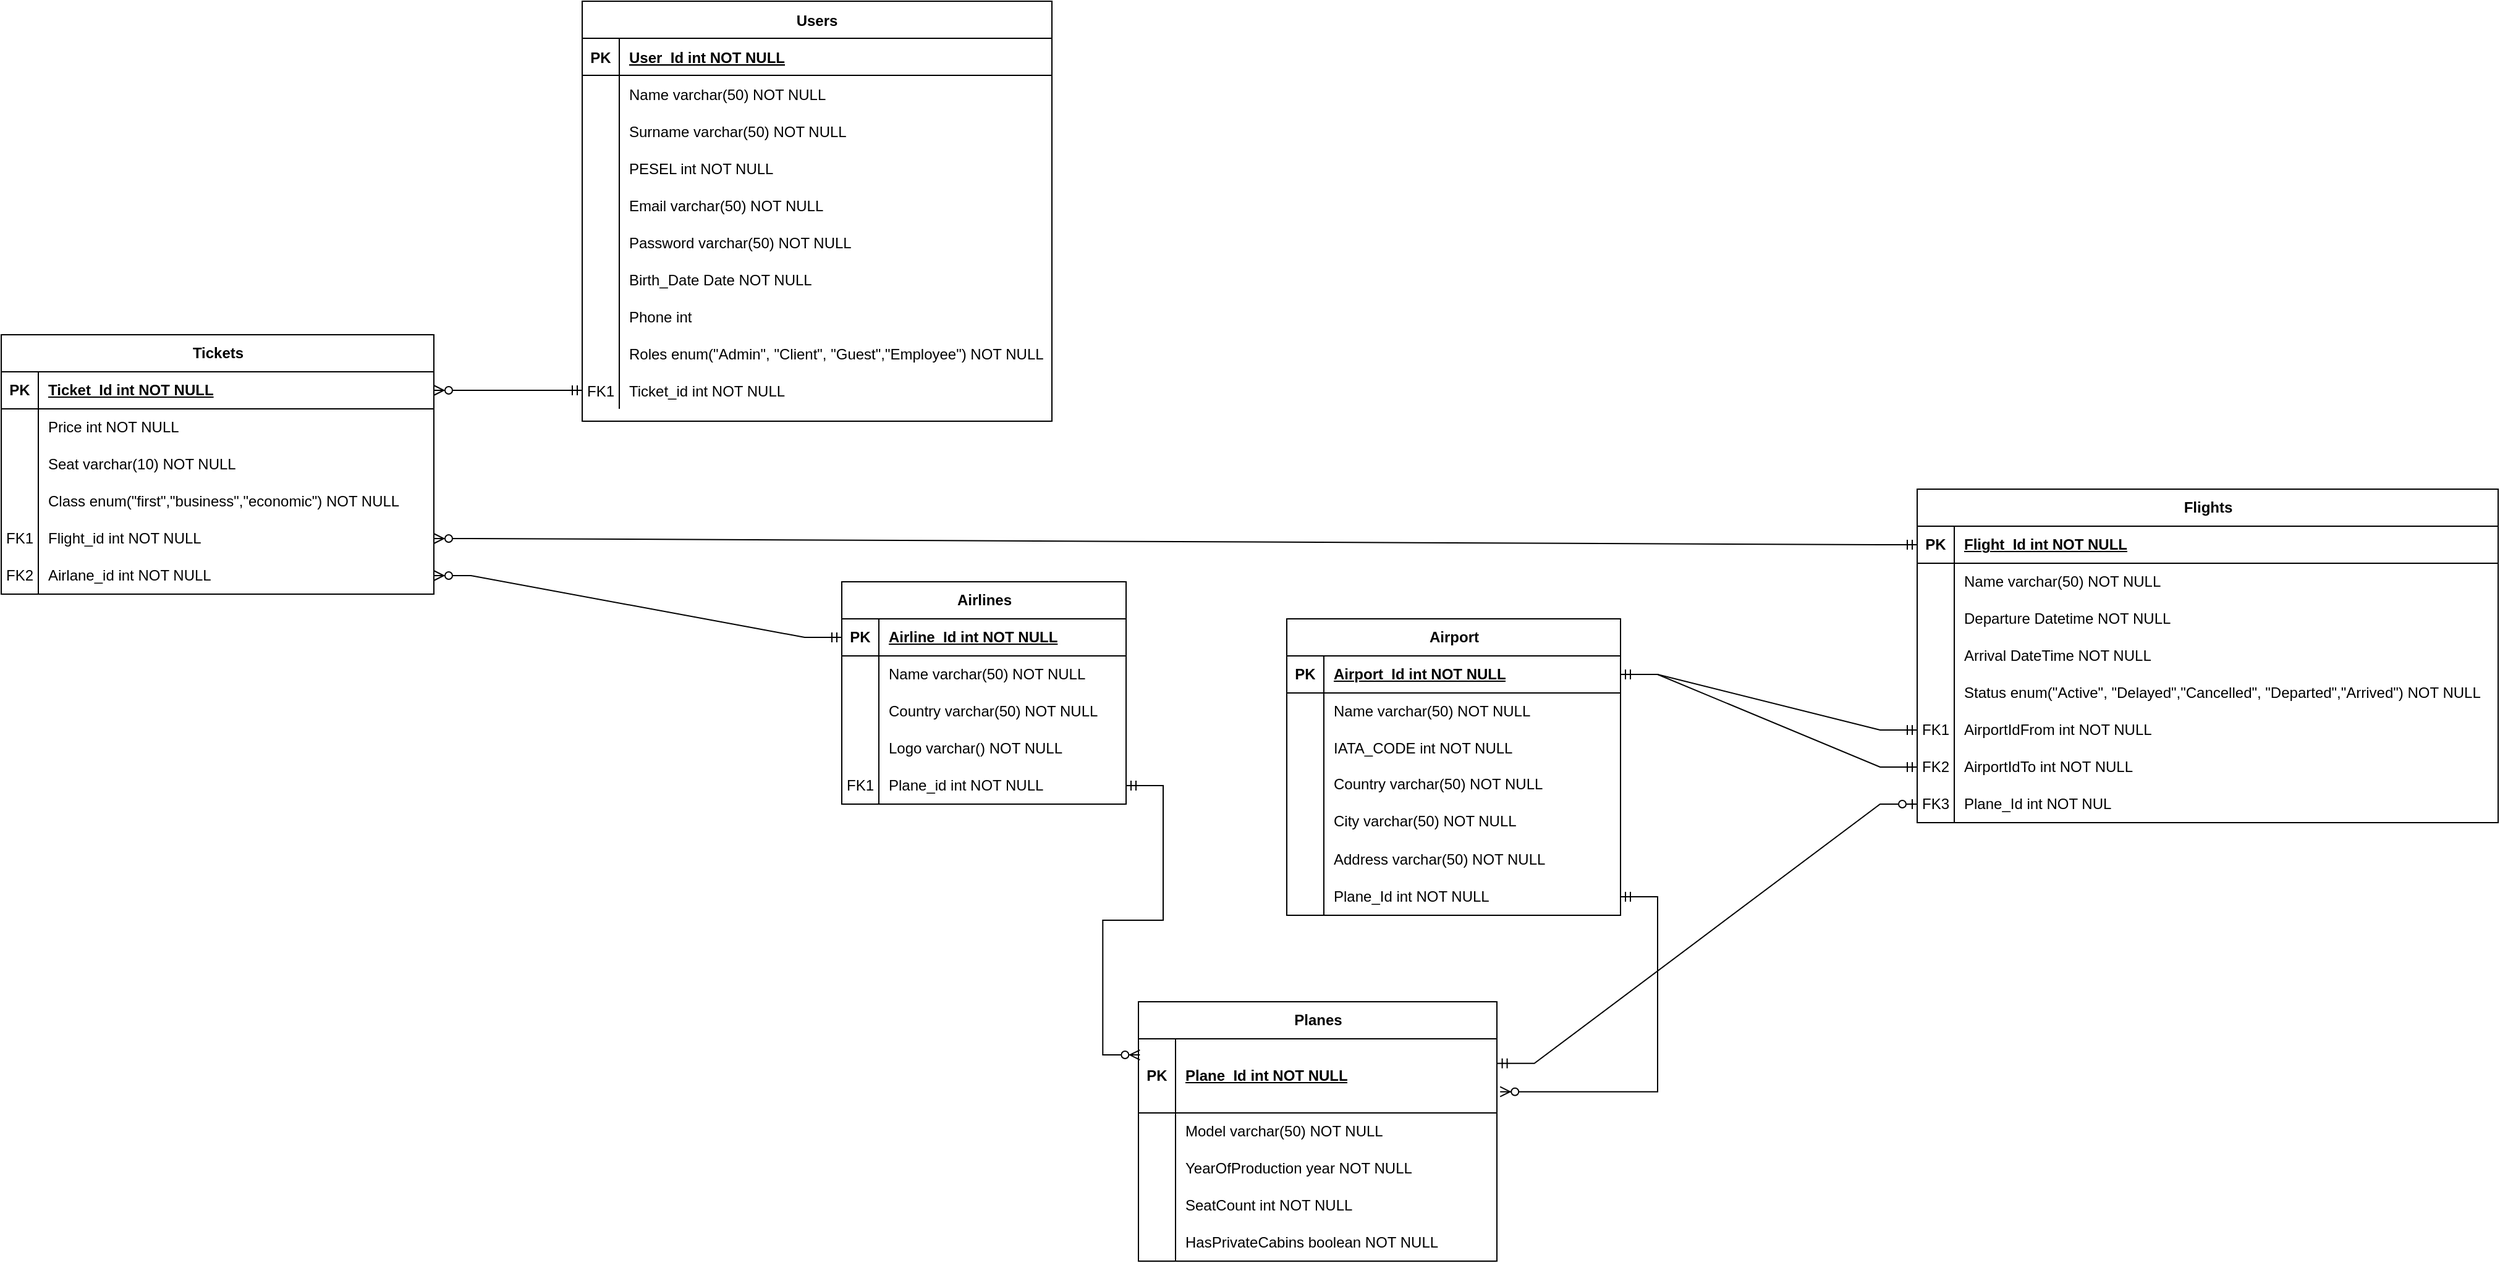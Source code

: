 <mxfile version="24.2.3" type="device">
  <diagram id="R2lEEEUBdFMjLlhIrx00" name="Page-1">
    <mxGraphModel dx="2580" dy="1076" grid="1" gridSize="10" guides="1" tooltips="1" connect="1" arrows="1" fold="1" page="1" pageScale="1" pageWidth="850" pageHeight="1100" math="0" shadow="0" extFonts="Permanent Marker^https://fonts.googleapis.com/css?family=Permanent+Marker">
      <root>
        <mxCell id="0" />
        <mxCell id="1" parent="0" />
        <mxCell id="aeNnhxtuTY4Z6VqnvYtH-1" value="" style="edgeStyle=entityRelationEdgeStyle;fontSize=12;html=1;endArrow=ERzeroToMany;startArrow=ERmandOne;rounded=0;exitX=0;exitY=0.5;exitDx=0;exitDy=0;entryX=1;entryY=0.5;entryDx=0;entryDy=0;" edge="1" parent="1" source="aeNnhxtuTY4Z6VqnvYtH-111" target="aeNnhxtuTY4Z6VqnvYtH-79">
          <mxGeometry width="100" height="100" relative="1" as="geometry">
            <mxPoint x="1250" y="1380" as="sourcePoint" />
            <mxPoint x="1310" y="1120" as="targetPoint" />
            <Array as="points">
              <mxPoint x="1340" y="1315" />
              <mxPoint x="1460" y="1235" />
              <mxPoint x="1380" y="1235" />
            </Array>
          </mxGeometry>
        </mxCell>
        <mxCell id="aeNnhxtuTY4Z6VqnvYtH-2" value="Users" style="shape=table;startSize=30;container=1;collapsible=1;childLayout=tableLayout;fixedRows=1;rowLines=0;fontStyle=1;align=center;resizeLast=1;" vertex="1" parent="1">
          <mxGeometry x="1270" y="720" width="380" height="340" as="geometry" />
        </mxCell>
        <mxCell id="aeNnhxtuTY4Z6VqnvYtH-3" value="" style="shape=partialRectangle;collapsible=0;dropTarget=0;pointerEvents=0;fillColor=none;points=[[0,0.5],[1,0.5]];portConstraint=eastwest;top=0;left=0;right=0;bottom=1;" vertex="1" parent="aeNnhxtuTY4Z6VqnvYtH-2">
          <mxGeometry y="30" width="380" height="30" as="geometry" />
        </mxCell>
        <mxCell id="aeNnhxtuTY4Z6VqnvYtH-4" value="PK" style="shape=partialRectangle;overflow=hidden;connectable=0;fillColor=none;top=0;left=0;bottom=0;right=0;fontStyle=1;" vertex="1" parent="aeNnhxtuTY4Z6VqnvYtH-3">
          <mxGeometry width="30" height="30" as="geometry">
            <mxRectangle width="30" height="30" as="alternateBounds" />
          </mxGeometry>
        </mxCell>
        <mxCell id="aeNnhxtuTY4Z6VqnvYtH-5" value="User_Id int NOT NULL " style="shape=partialRectangle;overflow=hidden;connectable=0;fillColor=none;top=0;left=0;bottom=0;right=0;align=left;spacingLeft=6;fontStyle=5;" vertex="1" parent="aeNnhxtuTY4Z6VqnvYtH-3">
          <mxGeometry x="30" width="350" height="30" as="geometry">
            <mxRectangle width="350" height="30" as="alternateBounds" />
          </mxGeometry>
        </mxCell>
        <mxCell id="aeNnhxtuTY4Z6VqnvYtH-6" value="" style="shape=partialRectangle;collapsible=0;dropTarget=0;pointerEvents=0;fillColor=none;points=[[0,0.5],[1,0.5]];portConstraint=eastwest;top=0;left=0;right=0;bottom=0;" vertex="1" parent="aeNnhxtuTY4Z6VqnvYtH-2">
          <mxGeometry y="60" width="380" height="30" as="geometry" />
        </mxCell>
        <mxCell id="aeNnhxtuTY4Z6VqnvYtH-7" value="" style="shape=partialRectangle;overflow=hidden;connectable=0;fillColor=none;top=0;left=0;bottom=0;right=0;" vertex="1" parent="aeNnhxtuTY4Z6VqnvYtH-6">
          <mxGeometry width="30" height="30" as="geometry">
            <mxRectangle width="30" height="30" as="alternateBounds" />
          </mxGeometry>
        </mxCell>
        <mxCell id="aeNnhxtuTY4Z6VqnvYtH-8" value="Name varchar(50) NOT NULL" style="shape=partialRectangle;overflow=hidden;connectable=0;fillColor=none;top=0;left=0;bottom=0;right=0;align=left;spacingLeft=6;" vertex="1" parent="aeNnhxtuTY4Z6VqnvYtH-6">
          <mxGeometry x="30" width="350" height="30" as="geometry">
            <mxRectangle width="350" height="30" as="alternateBounds" />
          </mxGeometry>
        </mxCell>
        <mxCell id="aeNnhxtuTY4Z6VqnvYtH-9" style="shape=partialRectangle;collapsible=0;dropTarget=0;pointerEvents=0;fillColor=none;points=[[0,0.5],[1,0.5]];portConstraint=eastwest;top=0;left=0;right=0;bottom=0;" vertex="1" parent="aeNnhxtuTY4Z6VqnvYtH-2">
          <mxGeometry y="90" width="380" height="30" as="geometry" />
        </mxCell>
        <mxCell id="aeNnhxtuTY4Z6VqnvYtH-10" style="shape=partialRectangle;overflow=hidden;connectable=0;fillColor=none;top=0;left=0;bottom=0;right=0;" vertex="1" parent="aeNnhxtuTY4Z6VqnvYtH-9">
          <mxGeometry width="30" height="30" as="geometry">
            <mxRectangle width="30" height="30" as="alternateBounds" />
          </mxGeometry>
        </mxCell>
        <mxCell id="aeNnhxtuTY4Z6VqnvYtH-11" value="Surname varchar(50) NOT NULL" style="shape=partialRectangle;overflow=hidden;connectable=0;fillColor=none;top=0;left=0;bottom=0;right=0;align=left;spacingLeft=6;" vertex="1" parent="aeNnhxtuTY4Z6VqnvYtH-9">
          <mxGeometry x="30" width="350" height="30" as="geometry">
            <mxRectangle width="350" height="30" as="alternateBounds" />
          </mxGeometry>
        </mxCell>
        <mxCell id="aeNnhxtuTY4Z6VqnvYtH-12" style="shape=partialRectangle;collapsible=0;dropTarget=0;pointerEvents=0;fillColor=none;points=[[0,0.5],[1,0.5]];portConstraint=eastwest;top=0;left=0;right=0;bottom=0;" vertex="1" parent="aeNnhxtuTY4Z6VqnvYtH-2">
          <mxGeometry y="120" width="380" height="30" as="geometry" />
        </mxCell>
        <mxCell id="aeNnhxtuTY4Z6VqnvYtH-13" style="shape=partialRectangle;overflow=hidden;connectable=0;fillColor=none;top=0;left=0;bottom=0;right=0;" vertex="1" parent="aeNnhxtuTY4Z6VqnvYtH-12">
          <mxGeometry width="30" height="30" as="geometry">
            <mxRectangle width="30" height="30" as="alternateBounds" />
          </mxGeometry>
        </mxCell>
        <mxCell id="aeNnhxtuTY4Z6VqnvYtH-14" value="PESEL int NOT NULL" style="shape=partialRectangle;overflow=hidden;connectable=0;fillColor=none;top=0;left=0;bottom=0;right=0;align=left;spacingLeft=6;" vertex="1" parent="aeNnhxtuTY4Z6VqnvYtH-12">
          <mxGeometry x="30" width="350" height="30" as="geometry">
            <mxRectangle width="350" height="30" as="alternateBounds" />
          </mxGeometry>
        </mxCell>
        <mxCell id="aeNnhxtuTY4Z6VqnvYtH-15" style="shape=partialRectangle;collapsible=0;dropTarget=0;pointerEvents=0;fillColor=none;points=[[0,0.5],[1,0.5]];portConstraint=eastwest;top=0;left=0;right=0;bottom=0;" vertex="1" parent="aeNnhxtuTY4Z6VqnvYtH-2">
          <mxGeometry y="150" width="380" height="30" as="geometry" />
        </mxCell>
        <mxCell id="aeNnhxtuTY4Z6VqnvYtH-16" style="shape=partialRectangle;overflow=hidden;connectable=0;fillColor=none;top=0;left=0;bottom=0;right=0;" vertex="1" parent="aeNnhxtuTY4Z6VqnvYtH-15">
          <mxGeometry width="30" height="30" as="geometry">
            <mxRectangle width="30" height="30" as="alternateBounds" />
          </mxGeometry>
        </mxCell>
        <mxCell id="aeNnhxtuTY4Z6VqnvYtH-17" value="Email varchar(50) NOT NULL" style="shape=partialRectangle;overflow=hidden;connectable=0;fillColor=none;top=0;left=0;bottom=0;right=0;align=left;spacingLeft=6;" vertex="1" parent="aeNnhxtuTY4Z6VqnvYtH-15">
          <mxGeometry x="30" width="350" height="30" as="geometry">
            <mxRectangle width="350" height="30" as="alternateBounds" />
          </mxGeometry>
        </mxCell>
        <mxCell id="aeNnhxtuTY4Z6VqnvYtH-18" style="shape=partialRectangle;collapsible=0;dropTarget=0;pointerEvents=0;fillColor=none;points=[[0,0.5],[1,0.5]];portConstraint=eastwest;top=0;left=0;right=0;bottom=0;" vertex="1" parent="aeNnhxtuTY4Z6VqnvYtH-2">
          <mxGeometry y="180" width="380" height="30" as="geometry" />
        </mxCell>
        <mxCell id="aeNnhxtuTY4Z6VqnvYtH-19" style="shape=partialRectangle;overflow=hidden;connectable=0;fillColor=none;top=0;left=0;bottom=0;right=0;" vertex="1" parent="aeNnhxtuTY4Z6VqnvYtH-18">
          <mxGeometry width="30" height="30" as="geometry">
            <mxRectangle width="30" height="30" as="alternateBounds" />
          </mxGeometry>
        </mxCell>
        <mxCell id="aeNnhxtuTY4Z6VqnvYtH-20" value="Password varchar(50) NOT NULL" style="shape=partialRectangle;overflow=hidden;connectable=0;fillColor=none;top=0;left=0;bottom=0;right=0;align=left;spacingLeft=6;" vertex="1" parent="aeNnhxtuTY4Z6VqnvYtH-18">
          <mxGeometry x="30" width="350" height="30" as="geometry">
            <mxRectangle width="350" height="30" as="alternateBounds" />
          </mxGeometry>
        </mxCell>
        <mxCell id="aeNnhxtuTY4Z6VqnvYtH-21" style="shape=partialRectangle;collapsible=0;dropTarget=0;pointerEvents=0;fillColor=none;points=[[0,0.5],[1,0.5]];portConstraint=eastwest;top=0;left=0;right=0;bottom=0;" vertex="1" parent="aeNnhxtuTY4Z6VqnvYtH-2">
          <mxGeometry y="210" width="380" height="30" as="geometry" />
        </mxCell>
        <mxCell id="aeNnhxtuTY4Z6VqnvYtH-22" style="shape=partialRectangle;overflow=hidden;connectable=0;fillColor=none;top=0;left=0;bottom=0;right=0;" vertex="1" parent="aeNnhxtuTY4Z6VqnvYtH-21">
          <mxGeometry width="30" height="30" as="geometry">
            <mxRectangle width="30" height="30" as="alternateBounds" />
          </mxGeometry>
        </mxCell>
        <mxCell id="aeNnhxtuTY4Z6VqnvYtH-23" value="Birth_Date Date NOT NULL" style="shape=partialRectangle;overflow=hidden;connectable=0;fillColor=none;top=0;left=0;bottom=0;right=0;align=left;spacingLeft=6;" vertex="1" parent="aeNnhxtuTY4Z6VqnvYtH-21">
          <mxGeometry x="30" width="350" height="30" as="geometry">
            <mxRectangle width="350" height="30" as="alternateBounds" />
          </mxGeometry>
        </mxCell>
        <mxCell id="aeNnhxtuTY4Z6VqnvYtH-24" style="shape=partialRectangle;collapsible=0;dropTarget=0;pointerEvents=0;fillColor=none;points=[[0,0.5],[1,0.5]];portConstraint=eastwest;top=0;left=0;right=0;bottom=0;" vertex="1" parent="aeNnhxtuTY4Z6VqnvYtH-2">
          <mxGeometry y="240" width="380" height="30" as="geometry" />
        </mxCell>
        <mxCell id="aeNnhxtuTY4Z6VqnvYtH-25" style="shape=partialRectangle;overflow=hidden;connectable=0;fillColor=none;top=0;left=0;bottom=0;right=0;" vertex="1" parent="aeNnhxtuTY4Z6VqnvYtH-24">
          <mxGeometry width="30" height="30" as="geometry">
            <mxRectangle width="30" height="30" as="alternateBounds" />
          </mxGeometry>
        </mxCell>
        <mxCell id="aeNnhxtuTY4Z6VqnvYtH-26" value="Phone int" style="shape=partialRectangle;overflow=hidden;connectable=0;fillColor=none;top=0;left=0;bottom=0;right=0;align=left;spacingLeft=6;" vertex="1" parent="aeNnhxtuTY4Z6VqnvYtH-24">
          <mxGeometry x="30" width="350" height="30" as="geometry">
            <mxRectangle width="350" height="30" as="alternateBounds" />
          </mxGeometry>
        </mxCell>
        <mxCell id="aeNnhxtuTY4Z6VqnvYtH-27" style="shape=partialRectangle;collapsible=0;dropTarget=0;pointerEvents=0;fillColor=none;points=[[0,0.5],[1,0.5]];portConstraint=eastwest;top=0;left=0;right=0;bottom=0;" vertex="1" parent="aeNnhxtuTY4Z6VqnvYtH-2">
          <mxGeometry y="270" width="380" height="30" as="geometry" />
        </mxCell>
        <mxCell id="aeNnhxtuTY4Z6VqnvYtH-28" style="shape=partialRectangle;overflow=hidden;connectable=0;fillColor=none;top=0;left=0;bottom=0;right=0;" vertex="1" parent="aeNnhxtuTY4Z6VqnvYtH-27">
          <mxGeometry width="30" height="30" as="geometry">
            <mxRectangle width="30" height="30" as="alternateBounds" />
          </mxGeometry>
        </mxCell>
        <mxCell id="aeNnhxtuTY4Z6VqnvYtH-29" value="Roles enum(&quot;Admin&quot;, &quot;Client&quot;, &quot;Guest&quot;,&quot;Employee&quot;) NOT NULL" style="shape=partialRectangle;overflow=hidden;connectable=0;fillColor=none;top=0;left=0;bottom=0;right=0;align=left;spacingLeft=6;" vertex="1" parent="aeNnhxtuTY4Z6VqnvYtH-27">
          <mxGeometry x="30" width="350" height="30" as="geometry">
            <mxRectangle width="350" height="30" as="alternateBounds" />
          </mxGeometry>
        </mxCell>
        <mxCell id="aeNnhxtuTY4Z6VqnvYtH-30" style="shape=partialRectangle;collapsible=0;dropTarget=0;pointerEvents=0;fillColor=none;points=[[0,0.5],[1,0.5]];portConstraint=eastwest;top=0;left=0;right=0;bottom=0;" vertex="1" parent="aeNnhxtuTY4Z6VqnvYtH-2">
          <mxGeometry y="300" width="380" height="30" as="geometry" />
        </mxCell>
        <mxCell id="aeNnhxtuTY4Z6VqnvYtH-31" value="FK1" style="shape=partialRectangle;overflow=hidden;connectable=0;fillColor=none;top=0;left=0;bottom=0;right=0;" vertex="1" parent="aeNnhxtuTY4Z6VqnvYtH-30">
          <mxGeometry width="30" height="30" as="geometry">
            <mxRectangle width="30" height="30" as="alternateBounds" />
          </mxGeometry>
        </mxCell>
        <mxCell id="aeNnhxtuTY4Z6VqnvYtH-32" value="Ticket_id int NOT NULL" style="shape=partialRectangle;overflow=hidden;connectable=0;fillColor=none;top=0;left=0;bottom=0;right=0;align=left;spacingLeft=6;" vertex="1" parent="aeNnhxtuTY4Z6VqnvYtH-30">
          <mxGeometry x="30" width="350" height="30" as="geometry">
            <mxRectangle width="350" height="30" as="alternateBounds" />
          </mxGeometry>
        </mxCell>
        <mxCell id="aeNnhxtuTY4Z6VqnvYtH-33" value="Airlines" style="shape=table;startSize=30;container=1;collapsible=1;childLayout=tableLayout;fixedRows=1;rowLines=0;fontStyle=1;align=center;resizeLast=1;html=1;" vertex="1" parent="1">
          <mxGeometry x="1480" y="1190" width="230" height="180" as="geometry" />
        </mxCell>
        <mxCell id="aeNnhxtuTY4Z6VqnvYtH-34" value="" style="shape=tableRow;horizontal=0;startSize=0;swimlaneHead=0;swimlaneBody=0;fillColor=none;collapsible=0;dropTarget=0;points=[[0,0.5],[1,0.5]];portConstraint=eastwest;top=0;left=0;right=0;bottom=1;" vertex="1" parent="aeNnhxtuTY4Z6VqnvYtH-33">
          <mxGeometry y="30" width="230" height="30" as="geometry" />
        </mxCell>
        <mxCell id="aeNnhxtuTY4Z6VqnvYtH-35" value="PK" style="shape=partialRectangle;connectable=0;fillColor=none;top=0;left=0;bottom=0;right=0;fontStyle=1;overflow=hidden;whiteSpace=wrap;html=1;" vertex="1" parent="aeNnhxtuTY4Z6VqnvYtH-34">
          <mxGeometry width="30" height="30" as="geometry">
            <mxRectangle width="30" height="30" as="alternateBounds" />
          </mxGeometry>
        </mxCell>
        <mxCell id="aeNnhxtuTY4Z6VqnvYtH-36" value="Airline_Id int NOT NULL" style="shape=partialRectangle;connectable=0;fillColor=none;top=0;left=0;bottom=0;right=0;align=left;spacingLeft=6;fontStyle=5;overflow=hidden;whiteSpace=wrap;html=1;" vertex="1" parent="aeNnhxtuTY4Z6VqnvYtH-34">
          <mxGeometry x="30" width="200" height="30" as="geometry">
            <mxRectangle width="200" height="30" as="alternateBounds" />
          </mxGeometry>
        </mxCell>
        <mxCell id="aeNnhxtuTY4Z6VqnvYtH-37" value="" style="shape=tableRow;horizontal=0;startSize=0;swimlaneHead=0;swimlaneBody=0;fillColor=none;collapsible=0;dropTarget=0;points=[[0,0.5],[1,0.5]];portConstraint=eastwest;top=0;left=0;right=0;bottom=0;" vertex="1" parent="aeNnhxtuTY4Z6VqnvYtH-33">
          <mxGeometry y="60" width="230" height="30" as="geometry" />
        </mxCell>
        <mxCell id="aeNnhxtuTY4Z6VqnvYtH-38" value="" style="shape=partialRectangle;connectable=0;fillColor=none;top=0;left=0;bottom=0;right=0;editable=1;overflow=hidden;whiteSpace=wrap;html=1;" vertex="1" parent="aeNnhxtuTY4Z6VqnvYtH-37">
          <mxGeometry width="30" height="30" as="geometry">
            <mxRectangle width="30" height="30" as="alternateBounds" />
          </mxGeometry>
        </mxCell>
        <mxCell id="aeNnhxtuTY4Z6VqnvYtH-39" value="Name varchar(50) NOT NULL" style="shape=partialRectangle;connectable=0;fillColor=none;top=0;left=0;bottom=0;right=0;align=left;spacingLeft=6;overflow=hidden;whiteSpace=wrap;html=1;" vertex="1" parent="aeNnhxtuTY4Z6VqnvYtH-37">
          <mxGeometry x="30" width="200" height="30" as="geometry">
            <mxRectangle width="200" height="30" as="alternateBounds" />
          </mxGeometry>
        </mxCell>
        <mxCell id="aeNnhxtuTY4Z6VqnvYtH-40" style="shape=tableRow;horizontal=0;startSize=0;swimlaneHead=0;swimlaneBody=0;fillColor=none;collapsible=0;dropTarget=0;points=[[0,0.5],[1,0.5]];portConstraint=eastwest;top=0;left=0;right=0;bottom=0;" vertex="1" parent="aeNnhxtuTY4Z6VqnvYtH-33">
          <mxGeometry y="90" width="230" height="30" as="geometry" />
        </mxCell>
        <mxCell id="aeNnhxtuTY4Z6VqnvYtH-41" style="shape=partialRectangle;connectable=0;fillColor=none;top=0;left=0;bottom=0;right=0;editable=1;overflow=hidden;whiteSpace=wrap;html=1;" vertex="1" parent="aeNnhxtuTY4Z6VqnvYtH-40">
          <mxGeometry width="30" height="30" as="geometry">
            <mxRectangle width="30" height="30" as="alternateBounds" />
          </mxGeometry>
        </mxCell>
        <mxCell id="aeNnhxtuTY4Z6VqnvYtH-42" value="Country varchar(50) NOT NULL" style="shape=partialRectangle;connectable=0;fillColor=none;top=0;left=0;bottom=0;right=0;align=left;spacingLeft=6;overflow=hidden;whiteSpace=wrap;html=1;" vertex="1" parent="aeNnhxtuTY4Z6VqnvYtH-40">
          <mxGeometry x="30" width="200" height="30" as="geometry">
            <mxRectangle width="200" height="30" as="alternateBounds" />
          </mxGeometry>
        </mxCell>
        <mxCell id="aeNnhxtuTY4Z6VqnvYtH-43" style="shape=tableRow;horizontal=0;startSize=0;swimlaneHead=0;swimlaneBody=0;fillColor=none;collapsible=0;dropTarget=0;points=[[0,0.5],[1,0.5]];portConstraint=eastwest;top=0;left=0;right=0;bottom=0;" vertex="1" parent="aeNnhxtuTY4Z6VqnvYtH-33">
          <mxGeometry y="120" width="230" height="30" as="geometry" />
        </mxCell>
        <mxCell id="aeNnhxtuTY4Z6VqnvYtH-44" style="shape=partialRectangle;connectable=0;fillColor=none;top=0;left=0;bottom=0;right=0;editable=1;overflow=hidden;whiteSpace=wrap;html=1;" vertex="1" parent="aeNnhxtuTY4Z6VqnvYtH-43">
          <mxGeometry width="30" height="30" as="geometry">
            <mxRectangle width="30" height="30" as="alternateBounds" />
          </mxGeometry>
        </mxCell>
        <mxCell id="aeNnhxtuTY4Z6VqnvYtH-45" value="Logo varchar() NOT NULL" style="shape=partialRectangle;connectable=0;fillColor=none;top=0;left=0;bottom=0;right=0;align=left;spacingLeft=6;overflow=hidden;whiteSpace=wrap;html=1;" vertex="1" parent="aeNnhxtuTY4Z6VqnvYtH-43">
          <mxGeometry x="30" width="200" height="30" as="geometry">
            <mxRectangle width="200" height="30" as="alternateBounds" />
          </mxGeometry>
        </mxCell>
        <mxCell id="aeNnhxtuTY4Z6VqnvYtH-46" style="shape=tableRow;horizontal=0;startSize=0;swimlaneHead=0;swimlaneBody=0;fillColor=none;collapsible=0;dropTarget=0;points=[[0,0.5],[1,0.5]];portConstraint=eastwest;top=0;left=0;right=0;bottom=0;" vertex="1" parent="aeNnhxtuTY4Z6VqnvYtH-33">
          <mxGeometry y="150" width="230" height="30" as="geometry" />
        </mxCell>
        <mxCell id="aeNnhxtuTY4Z6VqnvYtH-47" value="FK1" style="shape=partialRectangle;connectable=0;fillColor=none;top=0;left=0;bottom=0;right=0;editable=1;overflow=hidden;whiteSpace=wrap;html=1;" vertex="1" parent="aeNnhxtuTY4Z6VqnvYtH-46">
          <mxGeometry width="30" height="30" as="geometry">
            <mxRectangle width="30" height="30" as="alternateBounds" />
          </mxGeometry>
        </mxCell>
        <mxCell id="aeNnhxtuTY4Z6VqnvYtH-48" value="Plane_id int NOT NULL" style="shape=partialRectangle;connectable=0;fillColor=none;top=0;left=0;bottom=0;right=0;align=left;spacingLeft=6;overflow=hidden;whiteSpace=wrap;html=1;" vertex="1" parent="aeNnhxtuTY4Z6VqnvYtH-46">
          <mxGeometry x="30" width="200" height="30" as="geometry">
            <mxRectangle width="200" height="30" as="alternateBounds" />
          </mxGeometry>
        </mxCell>
        <mxCell id="aeNnhxtuTY4Z6VqnvYtH-49" value="" style="shape=partialRectangle;connectable=0;fillColor=none;top=0;left=0;bottom=0;right=0;align=left;spacingLeft=6;overflow=hidden;whiteSpace=wrap;html=1;" vertex="1" parent="1">
          <mxGeometry x="1720" y="890" width="150" height="30" as="geometry">
            <mxRectangle width="150" height="30" as="alternateBounds" />
          </mxGeometry>
        </mxCell>
        <mxCell id="aeNnhxtuTY4Z6VqnvYtH-50" value="Planes" style="shape=table;startSize=30;container=1;collapsible=1;childLayout=tableLayout;fixedRows=1;rowLines=0;fontStyle=1;align=center;resizeLast=1;html=1;" vertex="1" parent="1">
          <mxGeometry x="1720" y="1530" width="290" height="210" as="geometry" />
        </mxCell>
        <mxCell id="aeNnhxtuTY4Z6VqnvYtH-51" value="" style="shape=tableRow;horizontal=0;startSize=0;swimlaneHead=0;swimlaneBody=0;fillColor=none;collapsible=0;dropTarget=0;points=[[0,0.5],[1,0.5]];portConstraint=eastwest;top=0;left=0;right=0;bottom=1;" vertex="1" parent="aeNnhxtuTY4Z6VqnvYtH-50">
          <mxGeometry y="30" width="290" height="60" as="geometry" />
        </mxCell>
        <mxCell id="aeNnhxtuTY4Z6VqnvYtH-52" value="PK" style="shape=partialRectangle;connectable=0;fillColor=none;top=0;left=0;bottom=0;right=0;fontStyle=1;overflow=hidden;whiteSpace=wrap;html=1;" vertex="1" parent="aeNnhxtuTY4Z6VqnvYtH-51">
          <mxGeometry width="30" height="60" as="geometry">
            <mxRectangle width="30" height="60" as="alternateBounds" />
          </mxGeometry>
        </mxCell>
        <mxCell id="aeNnhxtuTY4Z6VqnvYtH-53" value="Plane_Id int NOT NULL" style="shape=partialRectangle;connectable=0;fillColor=none;top=0;left=0;bottom=0;right=0;align=left;spacingLeft=6;fontStyle=5;overflow=hidden;whiteSpace=wrap;html=1;" vertex="1" parent="aeNnhxtuTY4Z6VqnvYtH-51">
          <mxGeometry x="30" width="260" height="60" as="geometry">
            <mxRectangle width="260" height="60" as="alternateBounds" />
          </mxGeometry>
        </mxCell>
        <mxCell id="aeNnhxtuTY4Z6VqnvYtH-54" value="" style="shape=tableRow;horizontal=0;startSize=0;swimlaneHead=0;swimlaneBody=0;fillColor=none;collapsible=0;dropTarget=0;points=[[0,0.5],[1,0.5]];portConstraint=eastwest;top=0;left=0;right=0;bottom=0;" vertex="1" parent="aeNnhxtuTY4Z6VqnvYtH-50">
          <mxGeometry y="90" width="290" height="30" as="geometry" />
        </mxCell>
        <mxCell id="aeNnhxtuTY4Z6VqnvYtH-55" value="" style="shape=partialRectangle;connectable=0;fillColor=none;top=0;left=0;bottom=0;right=0;editable=1;overflow=hidden;whiteSpace=wrap;html=1;" vertex="1" parent="aeNnhxtuTY4Z6VqnvYtH-54">
          <mxGeometry width="30" height="30" as="geometry">
            <mxRectangle width="30" height="30" as="alternateBounds" />
          </mxGeometry>
        </mxCell>
        <mxCell id="aeNnhxtuTY4Z6VqnvYtH-56" value="Model varchar(50) NOT NULL" style="shape=partialRectangle;connectable=0;fillColor=none;top=0;left=0;bottom=0;right=0;align=left;spacingLeft=6;overflow=hidden;whiteSpace=wrap;html=1;" vertex="1" parent="aeNnhxtuTY4Z6VqnvYtH-54">
          <mxGeometry x="30" width="260" height="30" as="geometry">
            <mxRectangle width="260" height="30" as="alternateBounds" />
          </mxGeometry>
        </mxCell>
        <mxCell id="aeNnhxtuTY4Z6VqnvYtH-57" value="" style="shape=tableRow;horizontal=0;startSize=0;swimlaneHead=0;swimlaneBody=0;fillColor=none;collapsible=0;dropTarget=0;points=[[0,0.5],[1,0.5]];portConstraint=eastwest;top=0;left=0;right=0;bottom=0;" vertex="1" parent="aeNnhxtuTY4Z6VqnvYtH-50">
          <mxGeometry y="120" width="290" height="30" as="geometry" />
        </mxCell>
        <mxCell id="aeNnhxtuTY4Z6VqnvYtH-58" value="" style="shape=partialRectangle;connectable=0;fillColor=none;top=0;left=0;bottom=0;right=0;editable=1;overflow=hidden;whiteSpace=wrap;html=1;" vertex="1" parent="aeNnhxtuTY4Z6VqnvYtH-57">
          <mxGeometry width="30" height="30" as="geometry">
            <mxRectangle width="30" height="30" as="alternateBounds" />
          </mxGeometry>
        </mxCell>
        <mxCell id="aeNnhxtuTY4Z6VqnvYtH-59" value="YearOfProduction year NOT NULL" style="shape=partialRectangle;connectable=0;fillColor=none;top=0;left=0;bottom=0;right=0;align=left;spacingLeft=6;overflow=hidden;whiteSpace=wrap;html=1;" vertex="1" parent="aeNnhxtuTY4Z6VqnvYtH-57">
          <mxGeometry x="30" width="260" height="30" as="geometry">
            <mxRectangle width="260" height="30" as="alternateBounds" />
          </mxGeometry>
        </mxCell>
        <mxCell id="aeNnhxtuTY4Z6VqnvYtH-60" style="shape=tableRow;horizontal=0;startSize=0;swimlaneHead=0;swimlaneBody=0;fillColor=none;collapsible=0;dropTarget=0;points=[[0,0.5],[1,0.5]];portConstraint=eastwest;top=0;left=0;right=0;bottom=0;" vertex="1" parent="aeNnhxtuTY4Z6VqnvYtH-50">
          <mxGeometry y="150" width="290" height="30" as="geometry" />
        </mxCell>
        <mxCell id="aeNnhxtuTY4Z6VqnvYtH-61" style="shape=partialRectangle;connectable=0;fillColor=none;top=0;left=0;bottom=0;right=0;editable=1;overflow=hidden;whiteSpace=wrap;html=1;" vertex="1" parent="aeNnhxtuTY4Z6VqnvYtH-60">
          <mxGeometry width="30" height="30" as="geometry">
            <mxRectangle width="30" height="30" as="alternateBounds" />
          </mxGeometry>
        </mxCell>
        <mxCell id="aeNnhxtuTY4Z6VqnvYtH-62" value="SeatCount int NOT NULL" style="shape=partialRectangle;connectable=0;fillColor=none;top=0;left=0;bottom=0;right=0;align=left;spacingLeft=6;overflow=hidden;whiteSpace=wrap;html=1;" vertex="1" parent="aeNnhxtuTY4Z6VqnvYtH-60">
          <mxGeometry x="30" width="260" height="30" as="geometry">
            <mxRectangle width="260" height="30" as="alternateBounds" />
          </mxGeometry>
        </mxCell>
        <mxCell id="aeNnhxtuTY4Z6VqnvYtH-63" value="" style="shape=tableRow;horizontal=0;startSize=0;swimlaneHead=0;swimlaneBody=0;fillColor=none;collapsible=0;dropTarget=0;points=[[0,0.5],[1,0.5]];portConstraint=eastwest;top=0;left=0;right=0;bottom=0;" vertex="1" parent="aeNnhxtuTY4Z6VqnvYtH-50">
          <mxGeometry y="180" width="290" height="30" as="geometry" />
        </mxCell>
        <mxCell id="aeNnhxtuTY4Z6VqnvYtH-64" value="" style="shape=partialRectangle;connectable=0;fillColor=none;top=0;left=0;bottom=0;right=0;editable=1;overflow=hidden;whiteSpace=wrap;html=1;" vertex="1" parent="aeNnhxtuTY4Z6VqnvYtH-63">
          <mxGeometry width="30" height="30" as="geometry">
            <mxRectangle width="30" height="30" as="alternateBounds" />
          </mxGeometry>
        </mxCell>
        <mxCell id="aeNnhxtuTY4Z6VqnvYtH-65" value="HasPrivateCabins boolean NOT NULL" style="shape=partialRectangle;connectable=0;fillColor=none;top=0;left=0;bottom=0;right=0;align=left;spacingLeft=6;overflow=hidden;whiteSpace=wrap;html=1;" vertex="1" parent="aeNnhxtuTY4Z6VqnvYtH-63">
          <mxGeometry x="30" width="260" height="30" as="geometry">
            <mxRectangle width="260" height="30" as="alternateBounds" />
          </mxGeometry>
        </mxCell>
        <mxCell id="aeNnhxtuTY4Z6VqnvYtH-66" value="Tickets" style="shape=table;startSize=30;container=1;collapsible=1;childLayout=tableLayout;fixedRows=1;rowLines=0;fontStyle=1;align=center;resizeLast=1;html=1;" vertex="1" parent="1">
          <mxGeometry x="800" y="990" width="350" height="210" as="geometry" />
        </mxCell>
        <mxCell id="aeNnhxtuTY4Z6VqnvYtH-67" value="" style="shape=tableRow;horizontal=0;startSize=0;swimlaneHead=0;swimlaneBody=0;fillColor=none;collapsible=0;dropTarget=0;points=[[0,0.5],[1,0.5]];portConstraint=eastwest;top=0;left=0;right=0;bottom=1;" vertex="1" parent="aeNnhxtuTY4Z6VqnvYtH-66">
          <mxGeometry y="30" width="350" height="30" as="geometry" />
        </mxCell>
        <mxCell id="aeNnhxtuTY4Z6VqnvYtH-68" value="PK" style="shape=partialRectangle;connectable=0;fillColor=none;top=0;left=0;bottom=0;right=0;fontStyle=1;overflow=hidden;whiteSpace=wrap;html=1;" vertex="1" parent="aeNnhxtuTY4Z6VqnvYtH-67">
          <mxGeometry width="30" height="30" as="geometry">
            <mxRectangle width="30" height="30" as="alternateBounds" />
          </mxGeometry>
        </mxCell>
        <mxCell id="aeNnhxtuTY4Z6VqnvYtH-69" value="Ticket_Id int NOT NULL" style="shape=partialRectangle;connectable=0;fillColor=none;top=0;left=0;bottom=0;right=0;align=left;spacingLeft=6;fontStyle=5;overflow=hidden;whiteSpace=wrap;html=1;" vertex="1" parent="aeNnhxtuTY4Z6VqnvYtH-67">
          <mxGeometry x="30" width="320" height="30" as="geometry">
            <mxRectangle width="320" height="30" as="alternateBounds" />
          </mxGeometry>
        </mxCell>
        <mxCell id="aeNnhxtuTY4Z6VqnvYtH-70" style="shape=tableRow;horizontal=0;startSize=0;swimlaneHead=0;swimlaneBody=0;fillColor=none;collapsible=0;dropTarget=0;points=[[0,0.5],[1,0.5]];portConstraint=eastwest;top=0;left=0;right=0;bottom=0;" vertex="1" parent="aeNnhxtuTY4Z6VqnvYtH-66">
          <mxGeometry y="60" width="350" height="30" as="geometry" />
        </mxCell>
        <mxCell id="aeNnhxtuTY4Z6VqnvYtH-71" style="shape=partialRectangle;connectable=0;fillColor=none;top=0;left=0;bottom=0;right=0;editable=1;overflow=hidden;whiteSpace=wrap;html=1;" vertex="1" parent="aeNnhxtuTY4Z6VqnvYtH-70">
          <mxGeometry width="30" height="30" as="geometry">
            <mxRectangle width="30" height="30" as="alternateBounds" />
          </mxGeometry>
        </mxCell>
        <mxCell id="aeNnhxtuTY4Z6VqnvYtH-72" value="Price int NOT NULL" style="shape=partialRectangle;connectable=0;fillColor=none;top=0;left=0;bottom=0;right=0;align=left;spacingLeft=6;overflow=hidden;whiteSpace=wrap;html=1;" vertex="1" parent="aeNnhxtuTY4Z6VqnvYtH-70">
          <mxGeometry x="30" width="320" height="30" as="geometry">
            <mxRectangle width="320" height="30" as="alternateBounds" />
          </mxGeometry>
        </mxCell>
        <mxCell id="aeNnhxtuTY4Z6VqnvYtH-73" style="shape=tableRow;horizontal=0;startSize=0;swimlaneHead=0;swimlaneBody=0;fillColor=none;collapsible=0;dropTarget=0;points=[[0,0.5],[1,0.5]];portConstraint=eastwest;top=0;left=0;right=0;bottom=0;" vertex="1" parent="aeNnhxtuTY4Z6VqnvYtH-66">
          <mxGeometry y="90" width="350" height="30" as="geometry" />
        </mxCell>
        <mxCell id="aeNnhxtuTY4Z6VqnvYtH-74" style="shape=partialRectangle;connectable=0;fillColor=none;top=0;left=0;bottom=0;right=0;editable=1;overflow=hidden;whiteSpace=wrap;html=1;" vertex="1" parent="aeNnhxtuTY4Z6VqnvYtH-73">
          <mxGeometry width="30" height="30" as="geometry">
            <mxRectangle width="30" height="30" as="alternateBounds" />
          </mxGeometry>
        </mxCell>
        <mxCell id="aeNnhxtuTY4Z6VqnvYtH-75" value="Seat varchar(10) NOT NULL" style="shape=partialRectangle;connectable=0;fillColor=none;top=0;left=0;bottom=0;right=0;align=left;spacingLeft=6;overflow=hidden;whiteSpace=wrap;html=1;" vertex="1" parent="aeNnhxtuTY4Z6VqnvYtH-73">
          <mxGeometry x="30" width="320" height="30" as="geometry">
            <mxRectangle width="320" height="30" as="alternateBounds" />
          </mxGeometry>
        </mxCell>
        <mxCell id="aeNnhxtuTY4Z6VqnvYtH-76" style="shape=tableRow;horizontal=0;startSize=0;swimlaneHead=0;swimlaneBody=0;fillColor=none;collapsible=0;dropTarget=0;points=[[0,0.5],[1,0.5]];portConstraint=eastwest;top=0;left=0;right=0;bottom=0;" vertex="1" parent="aeNnhxtuTY4Z6VqnvYtH-66">
          <mxGeometry y="120" width="350" height="30" as="geometry" />
        </mxCell>
        <mxCell id="aeNnhxtuTY4Z6VqnvYtH-77" style="shape=partialRectangle;connectable=0;fillColor=none;top=0;left=0;bottom=0;right=0;editable=1;overflow=hidden;whiteSpace=wrap;html=1;" vertex="1" parent="aeNnhxtuTY4Z6VqnvYtH-76">
          <mxGeometry width="30" height="30" as="geometry">
            <mxRectangle width="30" height="30" as="alternateBounds" />
          </mxGeometry>
        </mxCell>
        <mxCell id="aeNnhxtuTY4Z6VqnvYtH-78" value="Class enum(&quot;first&quot;,&quot;business&quot;,&quot;economic&quot;) NOT NULL" style="shape=partialRectangle;connectable=0;fillColor=none;top=0;left=0;bottom=0;right=0;align=left;spacingLeft=6;overflow=hidden;whiteSpace=wrap;html=1;" vertex="1" parent="aeNnhxtuTY4Z6VqnvYtH-76">
          <mxGeometry x="30" width="320" height="30" as="geometry">
            <mxRectangle width="320" height="30" as="alternateBounds" />
          </mxGeometry>
        </mxCell>
        <mxCell id="aeNnhxtuTY4Z6VqnvYtH-79" value="" style="shape=tableRow;horizontal=0;startSize=0;swimlaneHead=0;swimlaneBody=0;fillColor=none;collapsible=0;dropTarget=0;points=[[0,0.5],[1,0.5]];portConstraint=eastwest;top=0;left=0;right=0;bottom=0;" vertex="1" parent="aeNnhxtuTY4Z6VqnvYtH-66">
          <mxGeometry y="150" width="350" height="30" as="geometry" />
        </mxCell>
        <mxCell id="aeNnhxtuTY4Z6VqnvYtH-80" value="FK1" style="shape=partialRectangle;connectable=0;fillColor=none;top=0;left=0;bottom=0;right=0;editable=1;overflow=hidden;whiteSpace=wrap;html=1;" vertex="1" parent="aeNnhxtuTY4Z6VqnvYtH-79">
          <mxGeometry width="30" height="30" as="geometry">
            <mxRectangle width="30" height="30" as="alternateBounds" />
          </mxGeometry>
        </mxCell>
        <mxCell id="aeNnhxtuTY4Z6VqnvYtH-81" value="Flight_id int NOT NULL" style="shape=partialRectangle;connectable=0;fillColor=none;top=0;left=0;bottom=0;right=0;align=left;spacingLeft=6;overflow=hidden;whiteSpace=wrap;html=1;" vertex="1" parent="aeNnhxtuTY4Z6VqnvYtH-79">
          <mxGeometry x="30" width="320" height="30" as="geometry">
            <mxRectangle width="320" height="30" as="alternateBounds" />
          </mxGeometry>
        </mxCell>
        <mxCell id="aeNnhxtuTY4Z6VqnvYtH-82" style="shape=tableRow;horizontal=0;startSize=0;swimlaneHead=0;swimlaneBody=0;fillColor=none;collapsible=0;dropTarget=0;points=[[0,0.5],[1,0.5]];portConstraint=eastwest;top=0;left=0;right=0;bottom=0;" vertex="1" parent="aeNnhxtuTY4Z6VqnvYtH-66">
          <mxGeometry y="180" width="350" height="30" as="geometry" />
        </mxCell>
        <mxCell id="aeNnhxtuTY4Z6VqnvYtH-83" value="FK2" style="shape=partialRectangle;connectable=0;fillColor=none;top=0;left=0;bottom=0;right=0;editable=1;overflow=hidden;whiteSpace=wrap;html=1;" vertex="1" parent="aeNnhxtuTY4Z6VqnvYtH-82">
          <mxGeometry width="30" height="30" as="geometry">
            <mxRectangle width="30" height="30" as="alternateBounds" />
          </mxGeometry>
        </mxCell>
        <mxCell id="aeNnhxtuTY4Z6VqnvYtH-84" value="Airlane_id int NOT NULL" style="shape=partialRectangle;connectable=0;fillColor=none;top=0;left=0;bottom=0;right=0;align=left;spacingLeft=6;overflow=hidden;whiteSpace=wrap;html=1;" vertex="1" parent="aeNnhxtuTY4Z6VqnvYtH-82">
          <mxGeometry x="30" width="320" height="30" as="geometry">
            <mxRectangle width="320" height="30" as="alternateBounds" />
          </mxGeometry>
        </mxCell>
        <mxCell id="aeNnhxtuTY4Z6VqnvYtH-85" value="" style="edgeStyle=entityRelationEdgeStyle;fontSize=12;html=1;endArrow=ERzeroToMany;startArrow=ERmandOne;rounded=0;entryX=1;entryY=0.5;entryDx=0;entryDy=0;exitX=0;exitY=0.5;exitDx=0;exitDy=0;" edge="1" parent="1" source="aeNnhxtuTY4Z6VqnvYtH-30" target="aeNnhxtuTY4Z6VqnvYtH-67">
          <mxGeometry width="100" height="100" relative="1" as="geometry">
            <mxPoint x="1190" y="1040" as="sourcePoint" />
            <mxPoint x="1290" y="940" as="targetPoint" />
          </mxGeometry>
        </mxCell>
        <mxCell id="aeNnhxtuTY4Z6VqnvYtH-86" value="" style="edgeStyle=entityRelationEdgeStyle;fontSize=12;html=1;endArrow=ERzeroToMany;startArrow=ERmandOne;rounded=0;exitX=1;exitY=0.5;exitDx=0;exitDy=0;entryX=0.004;entryY=0.217;entryDx=0;entryDy=0;entryPerimeter=0;" edge="1" parent="1" source="aeNnhxtuTY4Z6VqnvYtH-46" target="aeNnhxtuTY4Z6VqnvYtH-51">
          <mxGeometry width="100" height="100" relative="1" as="geometry">
            <mxPoint x="1350" y="1560" as="sourcePoint" />
            <mxPoint x="1450" y="1460" as="targetPoint" />
          </mxGeometry>
        </mxCell>
        <mxCell id="aeNnhxtuTY4Z6VqnvYtH-87" value="" style="edgeStyle=entityRelationEdgeStyle;fontSize=12;html=1;endArrow=ERzeroToMany;startArrow=ERmandOne;rounded=0;exitX=0;exitY=0.5;exitDx=0;exitDy=0;entryX=1;entryY=0.5;entryDx=0;entryDy=0;" edge="1" parent="1" source="aeNnhxtuTY4Z6VqnvYtH-34" target="aeNnhxtuTY4Z6VqnvYtH-82">
          <mxGeometry width="100" height="100" relative="1" as="geometry">
            <mxPoint x="1520" y="1460" as="sourcePoint" />
            <mxPoint x="840" y="1460" as="targetPoint" />
            <Array as="points">
              <mxPoint x="1030" y="1620" />
              <mxPoint x="1150" y="1540" />
              <mxPoint x="1070" y="1540" />
              <mxPoint x="1050" y="1220" />
            </Array>
          </mxGeometry>
        </mxCell>
        <mxCell id="aeNnhxtuTY4Z6VqnvYtH-88" value="" style="edgeStyle=entityRelationEdgeStyle;fontSize=12;html=1;endArrow=ERzeroToOne;startArrow=ERmandOne;rounded=0;entryX=0;entryY=0.5;entryDx=0;entryDy=0;exitX=1.001;exitY=0.332;exitDx=0;exitDy=0;exitPerimeter=0;" edge="1" parent="1" source="aeNnhxtuTY4Z6VqnvYtH-51" target="aeNnhxtuTY4Z6VqnvYtH-132">
          <mxGeometry width="100" height="100" relative="1" as="geometry">
            <mxPoint x="1880" y="1440" as="sourcePoint" />
            <mxPoint x="1980" y="1340" as="targetPoint" />
            <Array as="points">
              <mxPoint x="2030" y="1630" />
              <mxPoint x="2250" y="1610" />
              <mxPoint x="2030" y="1550" />
            </Array>
          </mxGeometry>
        </mxCell>
        <mxCell id="aeNnhxtuTY4Z6VqnvYtH-89" value="Airport" style="shape=table;startSize=30;container=1;collapsible=1;childLayout=tableLayout;fixedRows=1;rowLines=0;fontStyle=1;align=center;resizeLast=1;html=1;" vertex="1" parent="1">
          <mxGeometry x="1840" y="1220" width="270" height="240" as="geometry" />
        </mxCell>
        <mxCell id="aeNnhxtuTY4Z6VqnvYtH-90" value="" style="shape=tableRow;horizontal=0;startSize=0;swimlaneHead=0;swimlaneBody=0;fillColor=none;collapsible=0;dropTarget=0;points=[[0,0.5],[1,0.5]];portConstraint=eastwest;top=0;left=0;right=0;bottom=1;" vertex="1" parent="aeNnhxtuTY4Z6VqnvYtH-89">
          <mxGeometry y="30" width="270" height="30" as="geometry" />
        </mxCell>
        <mxCell id="aeNnhxtuTY4Z6VqnvYtH-91" value="PK" style="shape=partialRectangle;connectable=0;fillColor=none;top=0;left=0;bottom=0;right=0;fontStyle=1;overflow=hidden;whiteSpace=wrap;html=1;" vertex="1" parent="aeNnhxtuTY4Z6VqnvYtH-90">
          <mxGeometry width="30" height="30" as="geometry">
            <mxRectangle width="30" height="30" as="alternateBounds" />
          </mxGeometry>
        </mxCell>
        <mxCell id="aeNnhxtuTY4Z6VqnvYtH-92" value="Airport_Id int NOT NULL" style="shape=partialRectangle;connectable=0;fillColor=none;top=0;left=0;bottom=0;right=0;align=left;spacingLeft=6;fontStyle=5;overflow=hidden;whiteSpace=wrap;html=1;" vertex="1" parent="aeNnhxtuTY4Z6VqnvYtH-90">
          <mxGeometry x="30" width="240" height="30" as="geometry">
            <mxRectangle width="240" height="30" as="alternateBounds" />
          </mxGeometry>
        </mxCell>
        <mxCell id="aeNnhxtuTY4Z6VqnvYtH-93" style="shape=tableRow;horizontal=0;startSize=0;swimlaneHead=0;swimlaneBody=0;fillColor=none;collapsible=0;dropTarget=0;points=[[0,0.5],[1,0.5]];portConstraint=eastwest;top=0;left=0;right=0;bottom=0;" vertex="1" parent="aeNnhxtuTY4Z6VqnvYtH-89">
          <mxGeometry y="60" width="270" height="30" as="geometry" />
        </mxCell>
        <mxCell id="aeNnhxtuTY4Z6VqnvYtH-94" value="" style="shape=partialRectangle;connectable=0;fillColor=none;top=0;left=0;bottom=0;right=0;editable=1;overflow=hidden;whiteSpace=wrap;html=1;" vertex="1" parent="aeNnhxtuTY4Z6VqnvYtH-93">
          <mxGeometry width="30" height="30" as="geometry">
            <mxRectangle width="30" height="30" as="alternateBounds" />
          </mxGeometry>
        </mxCell>
        <mxCell id="aeNnhxtuTY4Z6VqnvYtH-95" value="Name varchar(50) NOT NULL" style="shape=partialRectangle;connectable=0;fillColor=none;top=0;left=0;bottom=0;right=0;align=left;spacingLeft=6;overflow=hidden;whiteSpace=wrap;html=1;" vertex="1" parent="aeNnhxtuTY4Z6VqnvYtH-93">
          <mxGeometry x="30" width="240" height="30" as="geometry">
            <mxRectangle width="240" height="30" as="alternateBounds" />
          </mxGeometry>
        </mxCell>
        <mxCell id="aeNnhxtuTY4Z6VqnvYtH-96" style="shape=tableRow;horizontal=0;startSize=0;swimlaneHead=0;swimlaneBody=0;fillColor=none;collapsible=0;dropTarget=0;points=[[0,0.5],[1,0.5]];portConstraint=eastwest;top=0;left=0;right=0;bottom=0;" vertex="1" parent="aeNnhxtuTY4Z6VqnvYtH-89">
          <mxGeometry y="90" width="270" height="29" as="geometry" />
        </mxCell>
        <mxCell id="aeNnhxtuTY4Z6VqnvYtH-97" style="shape=partialRectangle;connectable=0;fillColor=none;top=0;left=0;bottom=0;right=0;editable=1;overflow=hidden;whiteSpace=wrap;html=1;" vertex="1" parent="aeNnhxtuTY4Z6VqnvYtH-96">
          <mxGeometry width="30" height="29" as="geometry">
            <mxRectangle width="30" height="29" as="alternateBounds" />
          </mxGeometry>
        </mxCell>
        <mxCell id="aeNnhxtuTY4Z6VqnvYtH-98" value="IATA_CODE int NOT NULL" style="shape=partialRectangle;connectable=0;fillColor=none;top=0;left=0;bottom=0;right=0;align=left;spacingLeft=6;overflow=hidden;whiteSpace=wrap;html=1;" vertex="1" parent="aeNnhxtuTY4Z6VqnvYtH-96">
          <mxGeometry x="30" width="240" height="29" as="geometry">
            <mxRectangle width="240" height="29" as="alternateBounds" />
          </mxGeometry>
        </mxCell>
        <mxCell id="aeNnhxtuTY4Z6VqnvYtH-99" style="shape=tableRow;horizontal=0;startSize=0;swimlaneHead=0;swimlaneBody=0;fillColor=none;collapsible=0;dropTarget=0;points=[[0,0.5],[1,0.5]];portConstraint=eastwest;top=0;left=0;right=0;bottom=0;" vertex="1" parent="aeNnhxtuTY4Z6VqnvYtH-89">
          <mxGeometry y="119" width="270" height="30" as="geometry" />
        </mxCell>
        <mxCell id="aeNnhxtuTY4Z6VqnvYtH-100" style="shape=partialRectangle;connectable=0;fillColor=none;top=0;left=0;bottom=0;right=0;editable=1;overflow=hidden;whiteSpace=wrap;html=1;" vertex="1" parent="aeNnhxtuTY4Z6VqnvYtH-99">
          <mxGeometry width="30" height="30" as="geometry">
            <mxRectangle width="30" height="30" as="alternateBounds" />
          </mxGeometry>
        </mxCell>
        <mxCell id="aeNnhxtuTY4Z6VqnvYtH-101" value="Country varchar(50) NOT NULL" style="shape=partialRectangle;connectable=0;fillColor=none;top=0;left=0;bottom=0;right=0;align=left;spacingLeft=6;overflow=hidden;whiteSpace=wrap;html=1;" vertex="1" parent="aeNnhxtuTY4Z6VqnvYtH-99">
          <mxGeometry x="30" width="240" height="30" as="geometry">
            <mxRectangle width="240" height="30" as="alternateBounds" />
          </mxGeometry>
        </mxCell>
        <mxCell id="aeNnhxtuTY4Z6VqnvYtH-102" style="shape=tableRow;horizontal=0;startSize=0;swimlaneHead=0;swimlaneBody=0;fillColor=none;collapsible=0;dropTarget=0;points=[[0,0.5],[1,0.5]];portConstraint=eastwest;top=0;left=0;right=0;bottom=0;" vertex="1" parent="aeNnhxtuTY4Z6VqnvYtH-89">
          <mxGeometry y="149" width="270" height="30" as="geometry" />
        </mxCell>
        <mxCell id="aeNnhxtuTY4Z6VqnvYtH-103" style="shape=partialRectangle;connectable=0;fillColor=none;top=0;left=0;bottom=0;right=0;editable=1;overflow=hidden;whiteSpace=wrap;html=1;" vertex="1" parent="aeNnhxtuTY4Z6VqnvYtH-102">
          <mxGeometry width="30" height="30" as="geometry">
            <mxRectangle width="30" height="30" as="alternateBounds" />
          </mxGeometry>
        </mxCell>
        <mxCell id="aeNnhxtuTY4Z6VqnvYtH-104" value="City varchar(50) NOT NULL" style="shape=partialRectangle;connectable=0;fillColor=none;top=0;left=0;bottom=0;right=0;align=left;spacingLeft=6;overflow=hidden;whiteSpace=wrap;html=1;" vertex="1" parent="aeNnhxtuTY4Z6VqnvYtH-102">
          <mxGeometry x="30" width="240" height="30" as="geometry">
            <mxRectangle width="240" height="30" as="alternateBounds" />
          </mxGeometry>
        </mxCell>
        <mxCell id="aeNnhxtuTY4Z6VqnvYtH-105" style="shape=tableRow;horizontal=0;startSize=0;swimlaneHead=0;swimlaneBody=0;fillColor=none;collapsible=0;dropTarget=0;points=[[0,0.5],[1,0.5]];portConstraint=eastwest;top=0;left=0;right=0;bottom=0;" vertex="1" parent="aeNnhxtuTY4Z6VqnvYtH-89">
          <mxGeometry y="179" width="270" height="31" as="geometry" />
        </mxCell>
        <mxCell id="aeNnhxtuTY4Z6VqnvYtH-106" style="shape=partialRectangle;connectable=0;fillColor=none;top=0;left=0;bottom=0;right=0;editable=1;overflow=hidden;whiteSpace=wrap;html=1;" vertex="1" parent="aeNnhxtuTY4Z6VqnvYtH-105">
          <mxGeometry width="30" height="31" as="geometry">
            <mxRectangle width="30" height="31" as="alternateBounds" />
          </mxGeometry>
        </mxCell>
        <mxCell id="aeNnhxtuTY4Z6VqnvYtH-107" value="Address varchar(50) NOT NULL" style="shape=partialRectangle;connectable=0;fillColor=none;top=0;left=0;bottom=0;right=0;align=left;spacingLeft=6;overflow=hidden;whiteSpace=wrap;html=1;" vertex="1" parent="aeNnhxtuTY4Z6VqnvYtH-105">
          <mxGeometry x="30" width="240" height="31" as="geometry">
            <mxRectangle width="240" height="31" as="alternateBounds" />
          </mxGeometry>
        </mxCell>
        <mxCell id="aeNnhxtuTY4Z6VqnvYtH-139" style="shape=tableRow;horizontal=0;startSize=0;swimlaneHead=0;swimlaneBody=0;fillColor=none;collapsible=0;dropTarget=0;points=[[0,0.5],[1,0.5]];portConstraint=eastwest;top=0;left=0;right=0;bottom=0;" vertex="1" parent="aeNnhxtuTY4Z6VqnvYtH-89">
          <mxGeometry y="210" width="270" height="30" as="geometry" />
        </mxCell>
        <mxCell id="aeNnhxtuTY4Z6VqnvYtH-140" style="shape=partialRectangle;connectable=0;fillColor=none;top=0;left=0;bottom=0;right=0;editable=1;overflow=hidden;whiteSpace=wrap;html=1;" vertex="1" parent="aeNnhxtuTY4Z6VqnvYtH-139">
          <mxGeometry width="30" height="30" as="geometry">
            <mxRectangle width="30" height="30" as="alternateBounds" />
          </mxGeometry>
        </mxCell>
        <mxCell id="aeNnhxtuTY4Z6VqnvYtH-141" value="Plane_Id int NOT NULL" style="shape=partialRectangle;connectable=0;fillColor=none;top=0;left=0;bottom=0;right=0;align=left;spacingLeft=6;overflow=hidden;whiteSpace=wrap;html=1;" vertex="1" parent="aeNnhxtuTY4Z6VqnvYtH-139">
          <mxGeometry x="30" width="240" height="30" as="geometry">
            <mxRectangle width="240" height="30" as="alternateBounds" />
          </mxGeometry>
        </mxCell>
        <mxCell id="aeNnhxtuTY4Z6VqnvYtH-108" value="" style="edgeStyle=entityRelationEdgeStyle;fontSize=12;html=1;endArrow=ERmandOne;startArrow=ERmandOne;rounded=0;entryX=0;entryY=0.5;entryDx=0;entryDy=0;exitX=1;exitY=0.5;exitDx=0;exitDy=0;" edge="1" parent="1" source="aeNnhxtuTY4Z6VqnvYtH-90" target="aeNnhxtuTY4Z6VqnvYtH-129">
          <mxGeometry width="100" height="100" relative="1" as="geometry">
            <mxPoint x="2090" y="1270" as="sourcePoint" />
            <mxPoint x="2220" y="1140" as="targetPoint" />
          </mxGeometry>
        </mxCell>
        <mxCell id="aeNnhxtuTY4Z6VqnvYtH-109" value="" style="edgeStyle=entityRelationEdgeStyle;fontSize=12;html=1;endArrow=ERmandOne;startArrow=ERmandOne;rounded=0;entryX=0;entryY=0.5;entryDx=0;entryDy=0;exitX=1;exitY=0.5;exitDx=0;exitDy=0;" edge="1" parent="1" source="aeNnhxtuTY4Z6VqnvYtH-90" target="aeNnhxtuTY4Z6VqnvYtH-126">
          <mxGeometry width="100" height="100" relative="1" as="geometry">
            <mxPoint x="2170" y="1310" as="sourcePoint" />
            <mxPoint x="2270" y="1210" as="targetPoint" />
          </mxGeometry>
        </mxCell>
        <mxCell id="aeNnhxtuTY4Z6VqnvYtH-110" value="Flights" style="shape=table;startSize=30;container=1;collapsible=1;childLayout=tableLayout;fixedRows=1;rowLines=0;fontStyle=1;align=center;resizeLast=1;html=1;" vertex="1" parent="1">
          <mxGeometry x="2350" y="1115" width="470" height="270" as="geometry" />
        </mxCell>
        <mxCell id="aeNnhxtuTY4Z6VqnvYtH-111" value="" style="shape=tableRow;horizontal=0;startSize=0;swimlaneHead=0;swimlaneBody=0;fillColor=none;collapsible=0;dropTarget=0;points=[[0,0.5],[1,0.5]];portConstraint=eastwest;top=0;left=0;right=0;bottom=1;" vertex="1" parent="aeNnhxtuTY4Z6VqnvYtH-110">
          <mxGeometry y="30" width="470" height="30" as="geometry" />
        </mxCell>
        <mxCell id="aeNnhxtuTY4Z6VqnvYtH-112" value="PK" style="shape=partialRectangle;connectable=0;fillColor=none;top=0;left=0;bottom=0;right=0;fontStyle=1;overflow=hidden;whiteSpace=wrap;html=1;" vertex="1" parent="aeNnhxtuTY4Z6VqnvYtH-111">
          <mxGeometry width="30" height="30" as="geometry">
            <mxRectangle width="30" height="30" as="alternateBounds" />
          </mxGeometry>
        </mxCell>
        <mxCell id="aeNnhxtuTY4Z6VqnvYtH-113" value="Flight_Id int NOT NULL" style="shape=partialRectangle;connectable=0;fillColor=none;top=0;left=0;bottom=0;right=0;align=left;spacingLeft=6;fontStyle=5;overflow=hidden;whiteSpace=wrap;html=1;" vertex="1" parent="aeNnhxtuTY4Z6VqnvYtH-111">
          <mxGeometry x="30" width="440" height="30" as="geometry">
            <mxRectangle width="440" height="30" as="alternateBounds" />
          </mxGeometry>
        </mxCell>
        <mxCell id="aeNnhxtuTY4Z6VqnvYtH-114" value="" style="shape=tableRow;horizontal=0;startSize=0;swimlaneHead=0;swimlaneBody=0;fillColor=none;collapsible=0;dropTarget=0;points=[[0,0.5],[1,0.5]];portConstraint=eastwest;top=0;left=0;right=0;bottom=0;" vertex="1" parent="aeNnhxtuTY4Z6VqnvYtH-110">
          <mxGeometry y="60" width="470" height="30" as="geometry" />
        </mxCell>
        <mxCell id="aeNnhxtuTY4Z6VqnvYtH-115" value="" style="shape=partialRectangle;connectable=0;fillColor=none;top=0;left=0;bottom=0;right=0;editable=1;overflow=hidden;whiteSpace=wrap;html=1;" vertex="1" parent="aeNnhxtuTY4Z6VqnvYtH-114">
          <mxGeometry width="30" height="30" as="geometry">
            <mxRectangle width="30" height="30" as="alternateBounds" />
          </mxGeometry>
        </mxCell>
        <mxCell id="aeNnhxtuTY4Z6VqnvYtH-116" value="Name varchar(50) NOT NULL" style="shape=partialRectangle;connectable=0;fillColor=none;top=0;left=0;bottom=0;right=0;align=left;spacingLeft=6;overflow=hidden;whiteSpace=wrap;html=1;" vertex="1" parent="aeNnhxtuTY4Z6VqnvYtH-114">
          <mxGeometry x="30" width="440" height="30" as="geometry">
            <mxRectangle width="440" height="30" as="alternateBounds" />
          </mxGeometry>
        </mxCell>
        <mxCell id="aeNnhxtuTY4Z6VqnvYtH-117" style="shape=tableRow;horizontal=0;startSize=0;swimlaneHead=0;swimlaneBody=0;fillColor=none;collapsible=0;dropTarget=0;points=[[0,0.5],[1,0.5]];portConstraint=eastwest;top=0;left=0;right=0;bottom=0;" vertex="1" parent="aeNnhxtuTY4Z6VqnvYtH-110">
          <mxGeometry y="90" width="470" height="30" as="geometry" />
        </mxCell>
        <mxCell id="aeNnhxtuTY4Z6VqnvYtH-118" style="shape=partialRectangle;connectable=0;fillColor=none;top=0;left=0;bottom=0;right=0;editable=1;overflow=hidden;whiteSpace=wrap;html=1;" vertex="1" parent="aeNnhxtuTY4Z6VqnvYtH-117">
          <mxGeometry width="30" height="30" as="geometry">
            <mxRectangle width="30" height="30" as="alternateBounds" />
          </mxGeometry>
        </mxCell>
        <mxCell id="aeNnhxtuTY4Z6VqnvYtH-119" value="Departure Datetime NOT NULL" style="shape=partialRectangle;connectable=0;fillColor=none;top=0;left=0;bottom=0;right=0;align=left;spacingLeft=6;overflow=hidden;whiteSpace=wrap;html=1;" vertex="1" parent="aeNnhxtuTY4Z6VqnvYtH-117">
          <mxGeometry x="30" width="440" height="30" as="geometry">
            <mxRectangle width="440" height="30" as="alternateBounds" />
          </mxGeometry>
        </mxCell>
        <mxCell id="aeNnhxtuTY4Z6VqnvYtH-120" style="shape=tableRow;horizontal=0;startSize=0;swimlaneHead=0;swimlaneBody=0;fillColor=none;collapsible=0;dropTarget=0;points=[[0,0.5],[1,0.5]];portConstraint=eastwest;top=0;left=0;right=0;bottom=0;" vertex="1" parent="aeNnhxtuTY4Z6VqnvYtH-110">
          <mxGeometry y="120" width="470" height="30" as="geometry" />
        </mxCell>
        <mxCell id="aeNnhxtuTY4Z6VqnvYtH-121" style="shape=partialRectangle;connectable=0;fillColor=none;top=0;left=0;bottom=0;right=0;editable=1;overflow=hidden;whiteSpace=wrap;html=1;" vertex="1" parent="aeNnhxtuTY4Z6VqnvYtH-120">
          <mxGeometry width="30" height="30" as="geometry">
            <mxRectangle width="30" height="30" as="alternateBounds" />
          </mxGeometry>
        </mxCell>
        <mxCell id="aeNnhxtuTY4Z6VqnvYtH-122" value="Arrival DateTime NOT NULL" style="shape=partialRectangle;connectable=0;fillColor=none;top=0;left=0;bottom=0;right=0;align=left;spacingLeft=6;overflow=hidden;whiteSpace=wrap;html=1;" vertex="1" parent="aeNnhxtuTY4Z6VqnvYtH-120">
          <mxGeometry x="30" width="440" height="30" as="geometry">
            <mxRectangle width="440" height="30" as="alternateBounds" />
          </mxGeometry>
        </mxCell>
        <mxCell id="aeNnhxtuTY4Z6VqnvYtH-123" style="shape=tableRow;horizontal=0;startSize=0;swimlaneHead=0;swimlaneBody=0;fillColor=none;collapsible=0;dropTarget=0;points=[[0,0.5],[1,0.5]];portConstraint=eastwest;top=0;left=0;right=0;bottom=0;" vertex="1" parent="aeNnhxtuTY4Z6VqnvYtH-110">
          <mxGeometry y="150" width="470" height="30" as="geometry" />
        </mxCell>
        <mxCell id="aeNnhxtuTY4Z6VqnvYtH-124" style="shape=partialRectangle;connectable=0;fillColor=none;top=0;left=0;bottom=0;right=0;editable=1;overflow=hidden;whiteSpace=wrap;html=1;" vertex="1" parent="aeNnhxtuTY4Z6VqnvYtH-123">
          <mxGeometry width="30" height="30" as="geometry">
            <mxRectangle width="30" height="30" as="alternateBounds" />
          </mxGeometry>
        </mxCell>
        <mxCell id="aeNnhxtuTY4Z6VqnvYtH-125" value="Status enum(&quot;Active&quot;, &quot;Delayed&quot;,&quot;Cancelled&quot;, &quot;Departed&quot;,&quot;Arrived&quot;) NOT NULL" style="shape=partialRectangle;connectable=0;fillColor=none;top=0;left=0;bottom=0;right=0;align=left;spacingLeft=6;overflow=hidden;whiteSpace=wrap;html=1;" vertex="1" parent="aeNnhxtuTY4Z6VqnvYtH-123">
          <mxGeometry x="30" width="440" height="30" as="geometry">
            <mxRectangle width="440" height="30" as="alternateBounds" />
          </mxGeometry>
        </mxCell>
        <mxCell id="aeNnhxtuTY4Z6VqnvYtH-126" value="" style="shape=tableRow;horizontal=0;startSize=0;swimlaneHead=0;swimlaneBody=0;fillColor=none;collapsible=0;dropTarget=0;points=[[0,0.5],[1,0.5]];portConstraint=eastwest;top=0;left=0;right=0;bottom=0;" vertex="1" parent="aeNnhxtuTY4Z6VqnvYtH-110">
          <mxGeometry y="180" width="470" height="30" as="geometry" />
        </mxCell>
        <mxCell id="aeNnhxtuTY4Z6VqnvYtH-127" value="FK1" style="shape=partialRectangle;connectable=0;fillColor=none;top=0;left=0;bottom=0;right=0;editable=1;overflow=hidden;whiteSpace=wrap;html=1;" vertex="1" parent="aeNnhxtuTY4Z6VqnvYtH-126">
          <mxGeometry width="30" height="30" as="geometry">
            <mxRectangle width="30" height="30" as="alternateBounds" />
          </mxGeometry>
        </mxCell>
        <mxCell id="aeNnhxtuTY4Z6VqnvYtH-128" value="AirportIdFrom int NOT NULL" style="shape=partialRectangle;connectable=0;fillColor=none;top=0;left=0;bottom=0;right=0;align=left;spacingLeft=6;overflow=hidden;whiteSpace=wrap;html=1;" vertex="1" parent="aeNnhxtuTY4Z6VqnvYtH-126">
          <mxGeometry x="30" width="440" height="30" as="geometry">
            <mxRectangle width="440" height="30" as="alternateBounds" />
          </mxGeometry>
        </mxCell>
        <mxCell id="aeNnhxtuTY4Z6VqnvYtH-129" value="" style="shape=tableRow;horizontal=0;startSize=0;swimlaneHead=0;swimlaneBody=0;fillColor=none;collapsible=0;dropTarget=0;points=[[0,0.5],[1,0.5]];portConstraint=eastwest;top=0;left=0;right=0;bottom=0;" vertex="1" parent="aeNnhxtuTY4Z6VqnvYtH-110">
          <mxGeometry y="210" width="470" height="30" as="geometry" />
        </mxCell>
        <mxCell id="aeNnhxtuTY4Z6VqnvYtH-130" value="FK2" style="shape=partialRectangle;connectable=0;fillColor=none;top=0;left=0;bottom=0;right=0;editable=1;overflow=hidden;whiteSpace=wrap;html=1;" vertex="1" parent="aeNnhxtuTY4Z6VqnvYtH-129">
          <mxGeometry width="30" height="30" as="geometry">
            <mxRectangle width="30" height="30" as="alternateBounds" />
          </mxGeometry>
        </mxCell>
        <mxCell id="aeNnhxtuTY4Z6VqnvYtH-131" value="AirportIdTo int NOT NULL" style="shape=partialRectangle;connectable=0;fillColor=none;top=0;left=0;bottom=0;right=0;align=left;spacingLeft=6;overflow=hidden;whiteSpace=wrap;html=1;" vertex="1" parent="aeNnhxtuTY4Z6VqnvYtH-129">
          <mxGeometry x="30" width="440" height="30" as="geometry">
            <mxRectangle width="440" height="30" as="alternateBounds" />
          </mxGeometry>
        </mxCell>
        <mxCell id="aeNnhxtuTY4Z6VqnvYtH-132" value="" style="shape=tableRow;horizontal=0;startSize=0;swimlaneHead=0;swimlaneBody=0;fillColor=none;collapsible=0;dropTarget=0;points=[[0,0.5],[1,0.5]];portConstraint=eastwest;top=0;left=0;right=0;bottom=0;" vertex="1" parent="aeNnhxtuTY4Z6VqnvYtH-110">
          <mxGeometry y="240" width="470" height="30" as="geometry" />
        </mxCell>
        <mxCell id="aeNnhxtuTY4Z6VqnvYtH-133" value="FK3" style="shape=partialRectangle;connectable=0;fillColor=none;top=0;left=0;bottom=0;right=0;editable=1;overflow=hidden;whiteSpace=wrap;html=1;" vertex="1" parent="aeNnhxtuTY4Z6VqnvYtH-132">
          <mxGeometry width="30" height="30" as="geometry">
            <mxRectangle width="30" height="30" as="alternateBounds" />
          </mxGeometry>
        </mxCell>
        <mxCell id="aeNnhxtuTY4Z6VqnvYtH-134" value="Plane_Id int NOT NUL" style="shape=partialRectangle;connectable=0;fillColor=none;top=0;left=0;bottom=0;right=0;align=left;spacingLeft=6;overflow=hidden;whiteSpace=wrap;html=1;" vertex="1" parent="aeNnhxtuTY4Z6VqnvYtH-132">
          <mxGeometry x="30" width="440" height="30" as="geometry">
            <mxRectangle width="440" height="30" as="alternateBounds" />
          </mxGeometry>
        </mxCell>
        <mxCell id="aeNnhxtuTY4Z6VqnvYtH-143" value="" style="edgeStyle=entityRelationEdgeStyle;fontSize=12;html=1;endArrow=ERzeroToMany;startArrow=ERmandOne;rounded=0;entryX=1.009;entryY=0.714;entryDx=0;entryDy=0;entryPerimeter=0;" edge="1" parent="1" source="aeNnhxtuTY4Z6VqnvYtH-139" target="aeNnhxtuTY4Z6VqnvYtH-51">
          <mxGeometry width="100" height="100" relative="1" as="geometry">
            <mxPoint x="2379" y="1480" as="sourcePoint" />
            <mxPoint x="2170" y="1730" as="targetPoint" />
            <Array as="points">
              <mxPoint x="2310" y="1660" />
              <mxPoint x="2190" y="1640" />
              <mxPoint x="2070" y="1730" />
            </Array>
          </mxGeometry>
        </mxCell>
      </root>
    </mxGraphModel>
  </diagram>
</mxfile>
